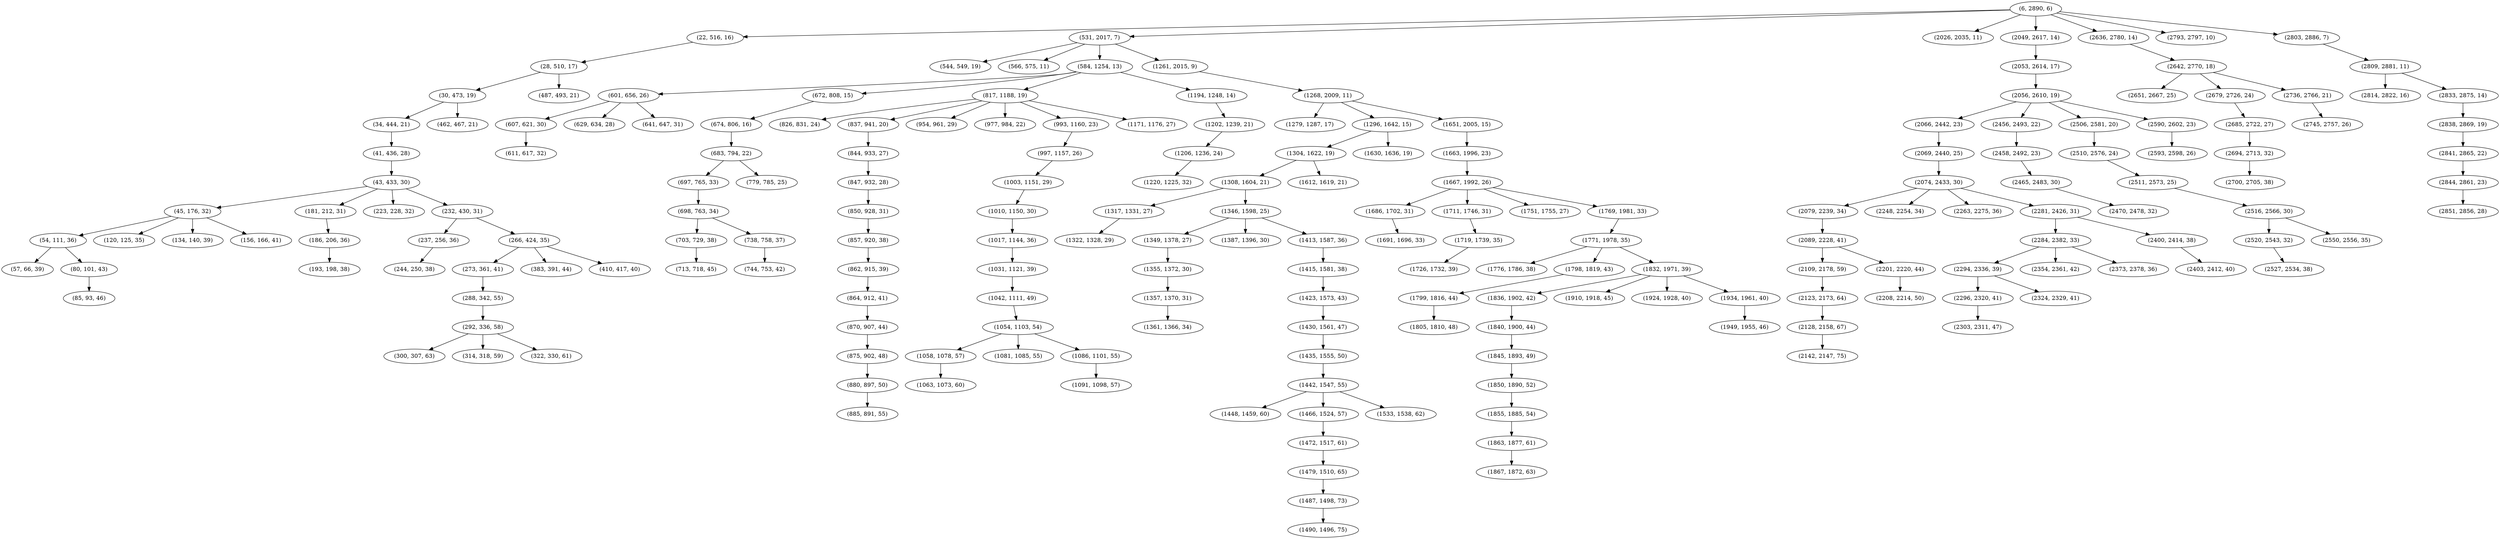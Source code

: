 digraph tree {
    "(6, 2890, 6)";
    "(22, 516, 16)";
    "(28, 510, 17)";
    "(30, 473, 19)";
    "(34, 444, 21)";
    "(41, 436, 28)";
    "(43, 433, 30)";
    "(45, 176, 32)";
    "(54, 111, 36)";
    "(57, 66, 39)";
    "(80, 101, 43)";
    "(85, 93, 46)";
    "(120, 125, 35)";
    "(134, 140, 39)";
    "(156, 166, 41)";
    "(181, 212, 31)";
    "(186, 206, 36)";
    "(193, 198, 38)";
    "(223, 228, 32)";
    "(232, 430, 31)";
    "(237, 256, 36)";
    "(244, 250, 38)";
    "(266, 424, 35)";
    "(273, 361, 41)";
    "(288, 342, 55)";
    "(292, 336, 58)";
    "(300, 307, 63)";
    "(314, 318, 59)";
    "(322, 330, 61)";
    "(383, 391, 44)";
    "(410, 417, 40)";
    "(462, 467, 21)";
    "(487, 493, 21)";
    "(531, 2017, 7)";
    "(544, 549, 19)";
    "(566, 575, 11)";
    "(584, 1254, 13)";
    "(601, 656, 26)";
    "(607, 621, 30)";
    "(611, 617, 32)";
    "(629, 634, 28)";
    "(641, 647, 31)";
    "(672, 808, 15)";
    "(674, 806, 16)";
    "(683, 794, 22)";
    "(697, 765, 33)";
    "(698, 763, 34)";
    "(703, 729, 38)";
    "(713, 718, 45)";
    "(738, 758, 37)";
    "(744, 753, 42)";
    "(779, 785, 25)";
    "(817, 1188, 19)";
    "(826, 831, 24)";
    "(837, 941, 20)";
    "(844, 933, 27)";
    "(847, 932, 28)";
    "(850, 928, 31)";
    "(857, 920, 38)";
    "(862, 915, 39)";
    "(864, 912, 41)";
    "(870, 907, 44)";
    "(875, 902, 48)";
    "(880, 897, 50)";
    "(885, 891, 55)";
    "(954, 961, 29)";
    "(977, 984, 22)";
    "(993, 1160, 23)";
    "(997, 1157, 26)";
    "(1003, 1151, 29)";
    "(1010, 1150, 30)";
    "(1017, 1144, 36)";
    "(1031, 1121, 39)";
    "(1042, 1111, 49)";
    "(1054, 1103, 54)";
    "(1058, 1078, 57)";
    "(1063, 1073, 60)";
    "(1081, 1085, 55)";
    "(1086, 1101, 55)";
    "(1091, 1098, 57)";
    "(1171, 1176, 27)";
    "(1194, 1248, 14)";
    "(1202, 1239, 21)";
    "(1206, 1236, 24)";
    "(1220, 1225, 32)";
    "(1261, 2015, 9)";
    "(1268, 2009, 11)";
    "(1279, 1287, 17)";
    "(1296, 1642, 15)";
    "(1304, 1622, 19)";
    "(1308, 1604, 21)";
    "(1317, 1331, 27)";
    "(1322, 1328, 29)";
    "(1346, 1598, 25)";
    "(1349, 1378, 27)";
    "(1355, 1372, 30)";
    "(1357, 1370, 31)";
    "(1361, 1366, 34)";
    "(1387, 1396, 30)";
    "(1413, 1587, 36)";
    "(1415, 1581, 38)";
    "(1423, 1573, 43)";
    "(1430, 1561, 47)";
    "(1435, 1555, 50)";
    "(1442, 1547, 55)";
    "(1448, 1459, 60)";
    "(1466, 1524, 57)";
    "(1472, 1517, 61)";
    "(1479, 1510, 65)";
    "(1487, 1498, 73)";
    "(1490, 1496, 75)";
    "(1533, 1538, 62)";
    "(1612, 1619, 21)";
    "(1630, 1636, 19)";
    "(1651, 2005, 15)";
    "(1663, 1996, 23)";
    "(1667, 1992, 26)";
    "(1686, 1702, 31)";
    "(1691, 1696, 33)";
    "(1711, 1746, 31)";
    "(1719, 1739, 35)";
    "(1726, 1732, 39)";
    "(1751, 1755, 27)";
    "(1769, 1981, 33)";
    "(1771, 1978, 35)";
    "(1776, 1786, 38)";
    "(1798, 1819, 43)";
    "(1799, 1816, 44)";
    "(1805, 1810, 48)";
    "(1832, 1971, 39)";
    "(1836, 1902, 42)";
    "(1840, 1900, 44)";
    "(1845, 1893, 49)";
    "(1850, 1890, 52)";
    "(1855, 1885, 54)";
    "(1863, 1877, 61)";
    "(1867, 1872, 63)";
    "(1910, 1918, 45)";
    "(1924, 1928, 40)";
    "(1934, 1961, 40)";
    "(1949, 1955, 46)";
    "(2026, 2035, 11)";
    "(2049, 2617, 14)";
    "(2053, 2614, 17)";
    "(2056, 2610, 19)";
    "(2066, 2442, 23)";
    "(2069, 2440, 25)";
    "(2074, 2433, 30)";
    "(2079, 2239, 34)";
    "(2089, 2228, 41)";
    "(2109, 2178, 59)";
    "(2123, 2173, 64)";
    "(2128, 2158, 67)";
    "(2142, 2147, 75)";
    "(2201, 2220, 44)";
    "(2208, 2214, 50)";
    "(2248, 2254, 34)";
    "(2263, 2275, 36)";
    "(2281, 2426, 31)";
    "(2284, 2382, 33)";
    "(2294, 2336, 39)";
    "(2296, 2320, 41)";
    "(2303, 2311, 47)";
    "(2324, 2329, 41)";
    "(2354, 2361, 42)";
    "(2373, 2378, 36)";
    "(2400, 2414, 38)";
    "(2403, 2412, 40)";
    "(2456, 2493, 22)";
    "(2458, 2492, 23)";
    "(2465, 2483, 30)";
    "(2470, 2478, 32)";
    "(2506, 2581, 20)";
    "(2510, 2576, 24)";
    "(2511, 2573, 25)";
    "(2516, 2566, 30)";
    "(2520, 2543, 32)";
    "(2527, 2534, 38)";
    "(2550, 2556, 35)";
    "(2590, 2602, 23)";
    "(2593, 2598, 26)";
    "(2636, 2780, 14)";
    "(2642, 2770, 18)";
    "(2651, 2667, 25)";
    "(2679, 2726, 24)";
    "(2685, 2722, 27)";
    "(2694, 2713, 32)";
    "(2700, 2705, 38)";
    "(2736, 2766, 21)";
    "(2745, 2757, 26)";
    "(2793, 2797, 10)";
    "(2803, 2886, 7)";
    "(2809, 2881, 11)";
    "(2814, 2822, 16)";
    "(2833, 2875, 14)";
    "(2838, 2869, 19)";
    "(2841, 2865, 22)";
    "(2844, 2861, 23)";
    "(2851, 2856, 28)";
    "(6, 2890, 6)" -> "(22, 516, 16)";
    "(6, 2890, 6)" -> "(531, 2017, 7)";
    "(6, 2890, 6)" -> "(2026, 2035, 11)";
    "(6, 2890, 6)" -> "(2049, 2617, 14)";
    "(6, 2890, 6)" -> "(2636, 2780, 14)";
    "(6, 2890, 6)" -> "(2793, 2797, 10)";
    "(6, 2890, 6)" -> "(2803, 2886, 7)";
    "(22, 516, 16)" -> "(28, 510, 17)";
    "(28, 510, 17)" -> "(30, 473, 19)";
    "(28, 510, 17)" -> "(487, 493, 21)";
    "(30, 473, 19)" -> "(34, 444, 21)";
    "(30, 473, 19)" -> "(462, 467, 21)";
    "(34, 444, 21)" -> "(41, 436, 28)";
    "(41, 436, 28)" -> "(43, 433, 30)";
    "(43, 433, 30)" -> "(45, 176, 32)";
    "(43, 433, 30)" -> "(181, 212, 31)";
    "(43, 433, 30)" -> "(223, 228, 32)";
    "(43, 433, 30)" -> "(232, 430, 31)";
    "(45, 176, 32)" -> "(54, 111, 36)";
    "(45, 176, 32)" -> "(120, 125, 35)";
    "(45, 176, 32)" -> "(134, 140, 39)";
    "(45, 176, 32)" -> "(156, 166, 41)";
    "(54, 111, 36)" -> "(57, 66, 39)";
    "(54, 111, 36)" -> "(80, 101, 43)";
    "(80, 101, 43)" -> "(85, 93, 46)";
    "(181, 212, 31)" -> "(186, 206, 36)";
    "(186, 206, 36)" -> "(193, 198, 38)";
    "(232, 430, 31)" -> "(237, 256, 36)";
    "(232, 430, 31)" -> "(266, 424, 35)";
    "(237, 256, 36)" -> "(244, 250, 38)";
    "(266, 424, 35)" -> "(273, 361, 41)";
    "(266, 424, 35)" -> "(383, 391, 44)";
    "(266, 424, 35)" -> "(410, 417, 40)";
    "(273, 361, 41)" -> "(288, 342, 55)";
    "(288, 342, 55)" -> "(292, 336, 58)";
    "(292, 336, 58)" -> "(300, 307, 63)";
    "(292, 336, 58)" -> "(314, 318, 59)";
    "(292, 336, 58)" -> "(322, 330, 61)";
    "(531, 2017, 7)" -> "(544, 549, 19)";
    "(531, 2017, 7)" -> "(566, 575, 11)";
    "(531, 2017, 7)" -> "(584, 1254, 13)";
    "(531, 2017, 7)" -> "(1261, 2015, 9)";
    "(584, 1254, 13)" -> "(601, 656, 26)";
    "(584, 1254, 13)" -> "(672, 808, 15)";
    "(584, 1254, 13)" -> "(817, 1188, 19)";
    "(584, 1254, 13)" -> "(1194, 1248, 14)";
    "(601, 656, 26)" -> "(607, 621, 30)";
    "(601, 656, 26)" -> "(629, 634, 28)";
    "(601, 656, 26)" -> "(641, 647, 31)";
    "(607, 621, 30)" -> "(611, 617, 32)";
    "(672, 808, 15)" -> "(674, 806, 16)";
    "(674, 806, 16)" -> "(683, 794, 22)";
    "(683, 794, 22)" -> "(697, 765, 33)";
    "(683, 794, 22)" -> "(779, 785, 25)";
    "(697, 765, 33)" -> "(698, 763, 34)";
    "(698, 763, 34)" -> "(703, 729, 38)";
    "(698, 763, 34)" -> "(738, 758, 37)";
    "(703, 729, 38)" -> "(713, 718, 45)";
    "(738, 758, 37)" -> "(744, 753, 42)";
    "(817, 1188, 19)" -> "(826, 831, 24)";
    "(817, 1188, 19)" -> "(837, 941, 20)";
    "(817, 1188, 19)" -> "(954, 961, 29)";
    "(817, 1188, 19)" -> "(977, 984, 22)";
    "(817, 1188, 19)" -> "(993, 1160, 23)";
    "(817, 1188, 19)" -> "(1171, 1176, 27)";
    "(837, 941, 20)" -> "(844, 933, 27)";
    "(844, 933, 27)" -> "(847, 932, 28)";
    "(847, 932, 28)" -> "(850, 928, 31)";
    "(850, 928, 31)" -> "(857, 920, 38)";
    "(857, 920, 38)" -> "(862, 915, 39)";
    "(862, 915, 39)" -> "(864, 912, 41)";
    "(864, 912, 41)" -> "(870, 907, 44)";
    "(870, 907, 44)" -> "(875, 902, 48)";
    "(875, 902, 48)" -> "(880, 897, 50)";
    "(880, 897, 50)" -> "(885, 891, 55)";
    "(993, 1160, 23)" -> "(997, 1157, 26)";
    "(997, 1157, 26)" -> "(1003, 1151, 29)";
    "(1003, 1151, 29)" -> "(1010, 1150, 30)";
    "(1010, 1150, 30)" -> "(1017, 1144, 36)";
    "(1017, 1144, 36)" -> "(1031, 1121, 39)";
    "(1031, 1121, 39)" -> "(1042, 1111, 49)";
    "(1042, 1111, 49)" -> "(1054, 1103, 54)";
    "(1054, 1103, 54)" -> "(1058, 1078, 57)";
    "(1054, 1103, 54)" -> "(1081, 1085, 55)";
    "(1054, 1103, 54)" -> "(1086, 1101, 55)";
    "(1058, 1078, 57)" -> "(1063, 1073, 60)";
    "(1086, 1101, 55)" -> "(1091, 1098, 57)";
    "(1194, 1248, 14)" -> "(1202, 1239, 21)";
    "(1202, 1239, 21)" -> "(1206, 1236, 24)";
    "(1206, 1236, 24)" -> "(1220, 1225, 32)";
    "(1261, 2015, 9)" -> "(1268, 2009, 11)";
    "(1268, 2009, 11)" -> "(1279, 1287, 17)";
    "(1268, 2009, 11)" -> "(1296, 1642, 15)";
    "(1268, 2009, 11)" -> "(1651, 2005, 15)";
    "(1296, 1642, 15)" -> "(1304, 1622, 19)";
    "(1296, 1642, 15)" -> "(1630, 1636, 19)";
    "(1304, 1622, 19)" -> "(1308, 1604, 21)";
    "(1304, 1622, 19)" -> "(1612, 1619, 21)";
    "(1308, 1604, 21)" -> "(1317, 1331, 27)";
    "(1308, 1604, 21)" -> "(1346, 1598, 25)";
    "(1317, 1331, 27)" -> "(1322, 1328, 29)";
    "(1346, 1598, 25)" -> "(1349, 1378, 27)";
    "(1346, 1598, 25)" -> "(1387, 1396, 30)";
    "(1346, 1598, 25)" -> "(1413, 1587, 36)";
    "(1349, 1378, 27)" -> "(1355, 1372, 30)";
    "(1355, 1372, 30)" -> "(1357, 1370, 31)";
    "(1357, 1370, 31)" -> "(1361, 1366, 34)";
    "(1413, 1587, 36)" -> "(1415, 1581, 38)";
    "(1415, 1581, 38)" -> "(1423, 1573, 43)";
    "(1423, 1573, 43)" -> "(1430, 1561, 47)";
    "(1430, 1561, 47)" -> "(1435, 1555, 50)";
    "(1435, 1555, 50)" -> "(1442, 1547, 55)";
    "(1442, 1547, 55)" -> "(1448, 1459, 60)";
    "(1442, 1547, 55)" -> "(1466, 1524, 57)";
    "(1442, 1547, 55)" -> "(1533, 1538, 62)";
    "(1466, 1524, 57)" -> "(1472, 1517, 61)";
    "(1472, 1517, 61)" -> "(1479, 1510, 65)";
    "(1479, 1510, 65)" -> "(1487, 1498, 73)";
    "(1487, 1498, 73)" -> "(1490, 1496, 75)";
    "(1651, 2005, 15)" -> "(1663, 1996, 23)";
    "(1663, 1996, 23)" -> "(1667, 1992, 26)";
    "(1667, 1992, 26)" -> "(1686, 1702, 31)";
    "(1667, 1992, 26)" -> "(1711, 1746, 31)";
    "(1667, 1992, 26)" -> "(1751, 1755, 27)";
    "(1667, 1992, 26)" -> "(1769, 1981, 33)";
    "(1686, 1702, 31)" -> "(1691, 1696, 33)";
    "(1711, 1746, 31)" -> "(1719, 1739, 35)";
    "(1719, 1739, 35)" -> "(1726, 1732, 39)";
    "(1769, 1981, 33)" -> "(1771, 1978, 35)";
    "(1771, 1978, 35)" -> "(1776, 1786, 38)";
    "(1771, 1978, 35)" -> "(1798, 1819, 43)";
    "(1771, 1978, 35)" -> "(1832, 1971, 39)";
    "(1798, 1819, 43)" -> "(1799, 1816, 44)";
    "(1799, 1816, 44)" -> "(1805, 1810, 48)";
    "(1832, 1971, 39)" -> "(1836, 1902, 42)";
    "(1832, 1971, 39)" -> "(1910, 1918, 45)";
    "(1832, 1971, 39)" -> "(1924, 1928, 40)";
    "(1832, 1971, 39)" -> "(1934, 1961, 40)";
    "(1836, 1902, 42)" -> "(1840, 1900, 44)";
    "(1840, 1900, 44)" -> "(1845, 1893, 49)";
    "(1845, 1893, 49)" -> "(1850, 1890, 52)";
    "(1850, 1890, 52)" -> "(1855, 1885, 54)";
    "(1855, 1885, 54)" -> "(1863, 1877, 61)";
    "(1863, 1877, 61)" -> "(1867, 1872, 63)";
    "(1934, 1961, 40)" -> "(1949, 1955, 46)";
    "(2049, 2617, 14)" -> "(2053, 2614, 17)";
    "(2053, 2614, 17)" -> "(2056, 2610, 19)";
    "(2056, 2610, 19)" -> "(2066, 2442, 23)";
    "(2056, 2610, 19)" -> "(2456, 2493, 22)";
    "(2056, 2610, 19)" -> "(2506, 2581, 20)";
    "(2056, 2610, 19)" -> "(2590, 2602, 23)";
    "(2066, 2442, 23)" -> "(2069, 2440, 25)";
    "(2069, 2440, 25)" -> "(2074, 2433, 30)";
    "(2074, 2433, 30)" -> "(2079, 2239, 34)";
    "(2074, 2433, 30)" -> "(2248, 2254, 34)";
    "(2074, 2433, 30)" -> "(2263, 2275, 36)";
    "(2074, 2433, 30)" -> "(2281, 2426, 31)";
    "(2079, 2239, 34)" -> "(2089, 2228, 41)";
    "(2089, 2228, 41)" -> "(2109, 2178, 59)";
    "(2089, 2228, 41)" -> "(2201, 2220, 44)";
    "(2109, 2178, 59)" -> "(2123, 2173, 64)";
    "(2123, 2173, 64)" -> "(2128, 2158, 67)";
    "(2128, 2158, 67)" -> "(2142, 2147, 75)";
    "(2201, 2220, 44)" -> "(2208, 2214, 50)";
    "(2281, 2426, 31)" -> "(2284, 2382, 33)";
    "(2281, 2426, 31)" -> "(2400, 2414, 38)";
    "(2284, 2382, 33)" -> "(2294, 2336, 39)";
    "(2284, 2382, 33)" -> "(2354, 2361, 42)";
    "(2284, 2382, 33)" -> "(2373, 2378, 36)";
    "(2294, 2336, 39)" -> "(2296, 2320, 41)";
    "(2294, 2336, 39)" -> "(2324, 2329, 41)";
    "(2296, 2320, 41)" -> "(2303, 2311, 47)";
    "(2400, 2414, 38)" -> "(2403, 2412, 40)";
    "(2456, 2493, 22)" -> "(2458, 2492, 23)";
    "(2458, 2492, 23)" -> "(2465, 2483, 30)";
    "(2465, 2483, 30)" -> "(2470, 2478, 32)";
    "(2506, 2581, 20)" -> "(2510, 2576, 24)";
    "(2510, 2576, 24)" -> "(2511, 2573, 25)";
    "(2511, 2573, 25)" -> "(2516, 2566, 30)";
    "(2516, 2566, 30)" -> "(2520, 2543, 32)";
    "(2516, 2566, 30)" -> "(2550, 2556, 35)";
    "(2520, 2543, 32)" -> "(2527, 2534, 38)";
    "(2590, 2602, 23)" -> "(2593, 2598, 26)";
    "(2636, 2780, 14)" -> "(2642, 2770, 18)";
    "(2642, 2770, 18)" -> "(2651, 2667, 25)";
    "(2642, 2770, 18)" -> "(2679, 2726, 24)";
    "(2642, 2770, 18)" -> "(2736, 2766, 21)";
    "(2679, 2726, 24)" -> "(2685, 2722, 27)";
    "(2685, 2722, 27)" -> "(2694, 2713, 32)";
    "(2694, 2713, 32)" -> "(2700, 2705, 38)";
    "(2736, 2766, 21)" -> "(2745, 2757, 26)";
    "(2803, 2886, 7)" -> "(2809, 2881, 11)";
    "(2809, 2881, 11)" -> "(2814, 2822, 16)";
    "(2809, 2881, 11)" -> "(2833, 2875, 14)";
    "(2833, 2875, 14)" -> "(2838, 2869, 19)";
    "(2838, 2869, 19)" -> "(2841, 2865, 22)";
    "(2841, 2865, 22)" -> "(2844, 2861, 23)";
    "(2844, 2861, 23)" -> "(2851, 2856, 28)";
}
